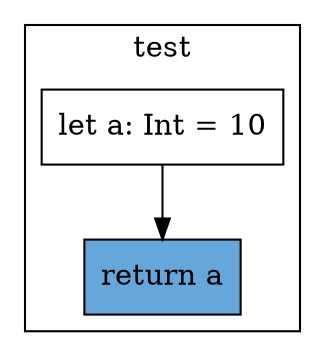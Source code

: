 digraph "readonly-1" {
    node [shape=box];
    subgraph "cluster_test" {
        label="test";
        "test_141" [label="let a: Int = 10"];
        "test_142" [label="return a",style=filled,fillcolor="#66A7DB"];
        "test_141" -> "test_142";
    }
}
